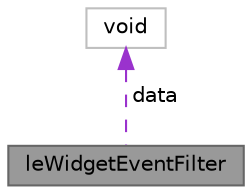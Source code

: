 digraph "leWidgetEventFilter"
{
 // INTERACTIVE_SVG=YES
 // LATEX_PDF_SIZE
  bgcolor="transparent";
  edge [fontname=Helvetica,fontsize=10,labelfontname=Helvetica,labelfontsize=10];
  node [fontname=Helvetica,fontsize=10,shape=box,height=0.2,width=0.4];
  Node1 [label="leWidgetEventFilter",height=0.2,width=0.4,color="gray40", fillcolor="grey60", style="filled", fontcolor="black",tooltip="Used to define widget touch event filter."];
  Node2 -> Node1 [dir="back",color="darkorchid3",style="dashed",label=" data" ];
  Node2 [label="void",height=0.2,width=0.4,color="grey75", fillcolor="white", style="filled",tooltip=" "];
}
